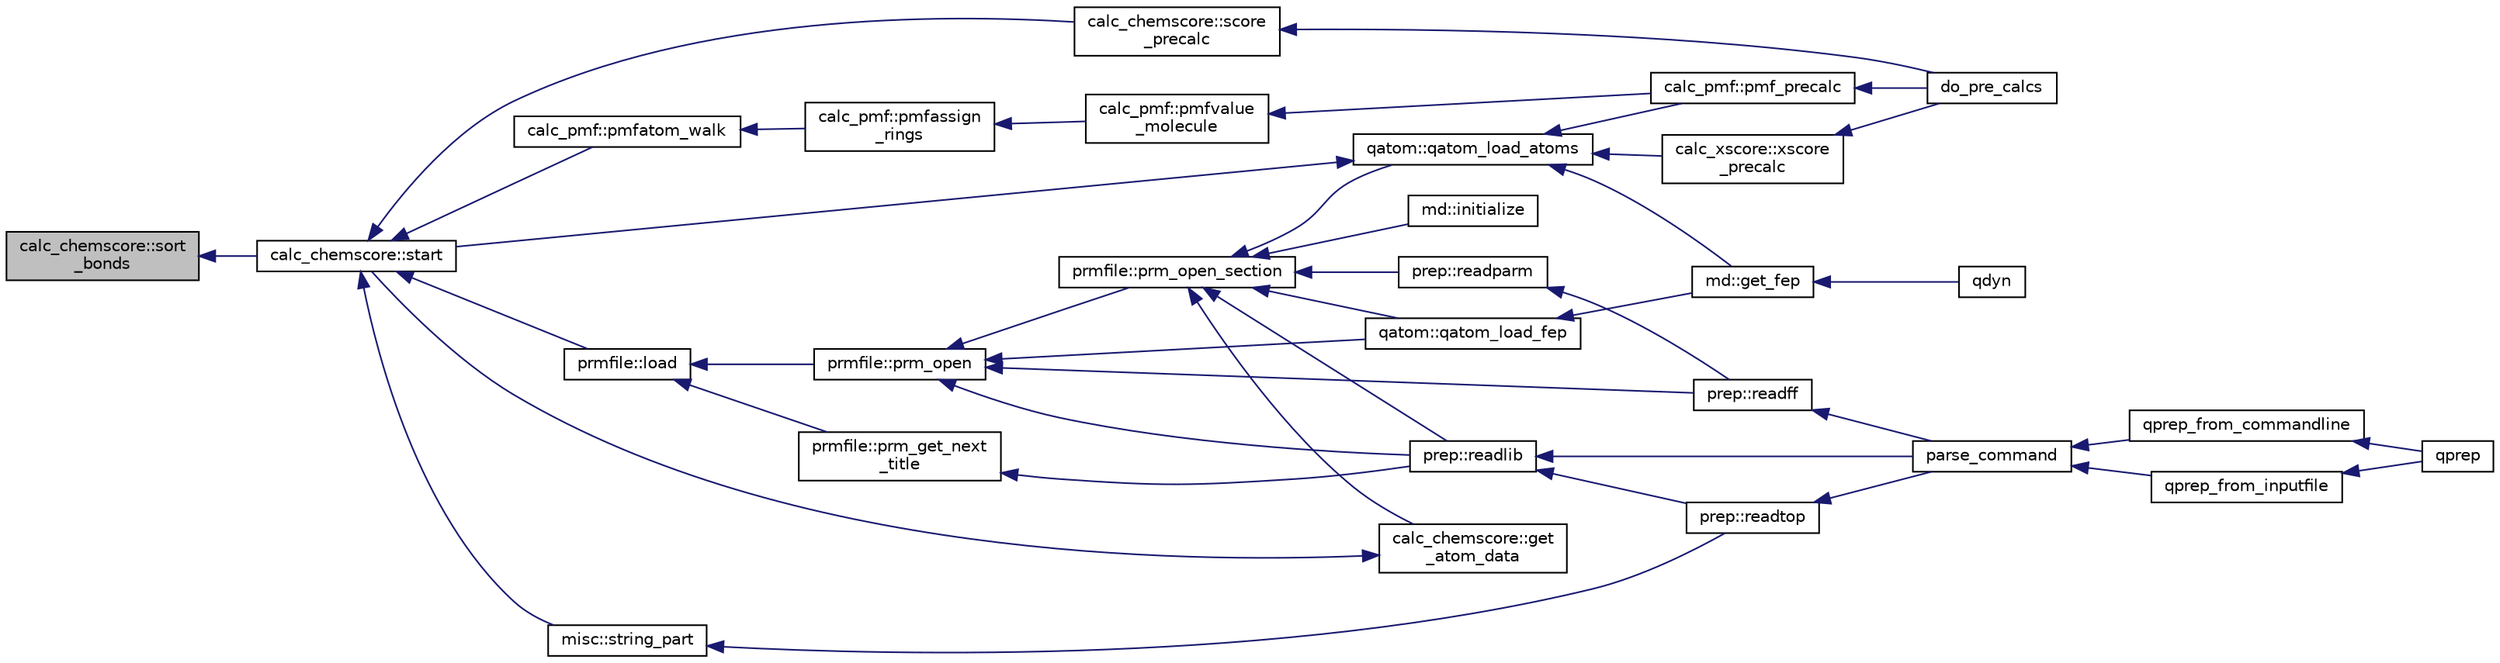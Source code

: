 digraph "calc_chemscore::sort_bonds"
{
  edge [fontname="Helvetica",fontsize="10",labelfontname="Helvetica",labelfontsize="10"];
  node [fontname="Helvetica",fontsize="10",shape=record];
  rankdir="LR";
  Node1 [label="calc_chemscore::sort\l_bonds",height=0.2,width=0.4,color="black", fillcolor="grey75", style="filled" fontcolor="black"];
  Node1 -> Node2 [dir="back",color="midnightblue",fontsize="10",style="solid"];
  Node2 [label="calc_chemscore::start",height=0.2,width=0.4,color="black", fillcolor="white", style="filled",URL="$classcalc__chemscore.html#af43d8e5ae35fc5fd588eae032d48cb51"];
  Node2 -> Node3 [dir="back",color="midnightblue",fontsize="10",style="solid"];
  Node3 [label="calc_chemscore::score\l_precalc",height=0.2,width=0.4,color="black", fillcolor="white", style="filled",URL="$classcalc__chemscore.html#a1dbdeb7c4eb3b9068a041f3b08224417"];
  Node3 -> Node4 [dir="back",color="midnightblue",fontsize="10",style="solid"];
  Node4 [label="do_pre_calcs",height=0.2,width=0.4,color="black", fillcolor="white", style="filled",URL="$qcalc_8f90.html#a6de35d783d8e2c1ffead6a9dbf61ebb6"];
  Node2 -> Node5 [dir="back",color="midnightblue",fontsize="10",style="solid"];
  Node5 [label="calc_pmf::pmfatom_walk",height=0.2,width=0.4,color="black", fillcolor="white", style="filled",URL="$classcalc__pmf.html#a589d5b6b9d660657938509169a92ac1c"];
  Node5 -> Node6 [dir="back",color="midnightblue",fontsize="10",style="solid"];
  Node6 [label="calc_pmf::pmfassign\l_rings",height=0.2,width=0.4,color="black", fillcolor="white", style="filled",URL="$classcalc__pmf.html#a75f05266f8b9955425ea1f6b730cf820"];
  Node6 -> Node7 [dir="back",color="midnightblue",fontsize="10",style="solid"];
  Node7 [label="calc_pmf::pmfvalue\l_molecule",height=0.2,width=0.4,color="black", fillcolor="white", style="filled",URL="$classcalc__pmf.html#ac556c87ce39732c2e96def3d32dd211f"];
  Node7 -> Node8 [dir="back",color="midnightblue",fontsize="10",style="solid"];
  Node8 [label="calc_pmf::pmf_precalc",height=0.2,width=0.4,color="black", fillcolor="white", style="filled",URL="$classcalc__pmf.html#a15f551fc2681bc20e67c32c26f0e6213"];
  Node8 -> Node4 [dir="back",color="midnightblue",fontsize="10",style="solid"];
  Node2 -> Node9 [dir="back",color="midnightblue",fontsize="10",style="solid"];
  Node9 [label="misc::string_part",height=0.2,width=0.4,color="black", fillcolor="white", style="filled",URL="$classmisc.html#abe9cbcff4722ab41cde9244e8feeb31f"];
  Node9 -> Node10 [dir="back",color="midnightblue",fontsize="10",style="solid"];
  Node10 [label="prep::readtop",height=0.2,width=0.4,color="black", fillcolor="white", style="filled",URL="$classprep.html#a59d775f3eb60a2041f8a27c882d3bc70"];
  Node10 -> Node11 [dir="back",color="midnightblue",fontsize="10",style="solid"];
  Node11 [label="parse_command",height=0.2,width=0.4,color="black", fillcolor="white", style="filled",URL="$qprep_8f90.html#add7d58759b8d0826b87051647135e024"];
  Node11 -> Node12 [dir="back",color="midnightblue",fontsize="10",style="solid"];
  Node12 [label="qprep_from_commandline",height=0.2,width=0.4,color="black", fillcolor="white", style="filled",URL="$qprep_8f90.html#a509741b66578d6d76b269d0f98128910"];
  Node12 -> Node13 [dir="back",color="midnightblue",fontsize="10",style="solid"];
  Node13 [label="qprep",height=0.2,width=0.4,color="black", fillcolor="white", style="filled",URL="$qprep_8f90.html#a252292cf2c64796a48ab29aae4920d15"];
  Node11 -> Node14 [dir="back",color="midnightblue",fontsize="10",style="solid"];
  Node14 [label="qprep_from_inputfile",height=0.2,width=0.4,color="black", fillcolor="white", style="filled",URL="$qprep_8f90.html#aae7f6285ebd5705125725dcda622efd5"];
  Node14 -> Node13 [dir="back",color="midnightblue",fontsize="10",style="solid"];
  Node2 -> Node15 [dir="back",color="midnightblue",fontsize="10",style="solid"];
  Node15 [label="prmfile::load",height=0.2,width=0.4,color="black", fillcolor="white", style="filled",URL="$classprmfile.html#acce15d60959fb0d53e604d35518b4f1f"];
  Node15 -> Node16 [dir="back",color="midnightblue",fontsize="10",style="solid"];
  Node16 [label="prmfile::prm_get_next\l_title",height=0.2,width=0.4,color="black", fillcolor="white", style="filled",URL="$classprmfile.html#a3fcf260c284cd4ec7be00bb24b37b8a2"];
  Node16 -> Node17 [dir="back",color="midnightblue",fontsize="10",style="solid"];
  Node17 [label="prep::readlib",height=0.2,width=0.4,color="black", fillcolor="white", style="filled",URL="$classprep.html#a5416ced67e818030602fa86ed687ac6b"];
  Node17 -> Node10 [dir="back",color="midnightblue",fontsize="10",style="solid"];
  Node17 -> Node11 [dir="back",color="midnightblue",fontsize="10",style="solid"];
  Node15 -> Node18 [dir="back",color="midnightblue",fontsize="10",style="solid"];
  Node18 [label="prmfile::prm_open",height=0.2,width=0.4,color="black", fillcolor="white", style="filled",URL="$classprmfile.html#a6b78c5340e15c981cec460e03a76b440"];
  Node18 -> Node17 [dir="back",color="midnightblue",fontsize="10",style="solid"];
  Node18 -> Node19 [dir="back",color="midnightblue",fontsize="10",style="solid"];
  Node19 [label="prep::readff",height=0.2,width=0.4,color="black", fillcolor="white", style="filled",URL="$classprep.html#a266a5e1af478996cb0484355015fbd31"];
  Node19 -> Node11 [dir="back",color="midnightblue",fontsize="10",style="solid"];
  Node18 -> Node20 [dir="back",color="midnightblue",fontsize="10",style="solid"];
  Node20 [label="prmfile::prm_open_section",height=0.2,width=0.4,color="black", fillcolor="white", style="filled",URL="$classprmfile.html#a1507dcebf8d6f53a6493b1e63d9c9387"];
  Node20 -> Node21 [dir="back",color="midnightblue",fontsize="10",style="solid"];
  Node21 [label="calc_chemscore::get\l_atom_data",height=0.2,width=0.4,color="black", fillcolor="white", style="filled",URL="$classcalc__chemscore.html#a4f53ad3d13e7c23d47c94a6a882e6bd8"];
  Node21 -> Node2 [dir="back",color="midnightblue",fontsize="10",style="solid"];
  Node20 -> Node22 [dir="back",color="midnightblue",fontsize="10",style="solid"];
  Node22 [label="md::initialize",height=0.2,width=0.4,color="black", fillcolor="white", style="filled",URL="$classmd.html#acecdfbb85340e13040d34a2544d7c4c5"];
  Node20 -> Node17 [dir="back",color="midnightblue",fontsize="10",style="solid"];
  Node20 -> Node23 [dir="back",color="midnightblue",fontsize="10",style="solid"];
  Node23 [label="prep::readparm",height=0.2,width=0.4,color="black", fillcolor="white", style="filled",URL="$classprep.html#a95a57c9975f303d860e25611bb7a14ad"];
  Node23 -> Node19 [dir="back",color="midnightblue",fontsize="10",style="solid"];
  Node20 -> Node24 [dir="back",color="midnightblue",fontsize="10",style="solid"];
  Node24 [label="qatom::qatom_load_atoms",height=0.2,width=0.4,color="black", fillcolor="white", style="filled",URL="$classqatom.html#a00e760eda3603bb0bd51f6f84a4e5c9b"];
  Node24 -> Node2 [dir="back",color="midnightblue",fontsize="10",style="solid"];
  Node24 -> Node8 [dir="back",color="midnightblue",fontsize="10",style="solid"];
  Node24 -> Node25 [dir="back",color="midnightblue",fontsize="10",style="solid"];
  Node25 [label="calc_xscore::xscore\l_precalc",height=0.2,width=0.4,color="black", fillcolor="white", style="filled",URL="$classcalc__xscore.html#a1dd20b02356cb3c99283799d1030d1ba"];
  Node25 -> Node4 [dir="back",color="midnightblue",fontsize="10",style="solid"];
  Node24 -> Node26 [dir="back",color="midnightblue",fontsize="10",style="solid"];
  Node26 [label="md::get_fep",height=0.2,width=0.4,color="black", fillcolor="white", style="filled",URL="$classmd.html#a07ecde439edb4c485493261c2f3b3b7b"];
  Node26 -> Node27 [dir="back",color="midnightblue",fontsize="10",style="solid"];
  Node27 [label="qdyn",height=0.2,width=0.4,color="black", fillcolor="white", style="filled",URL="$qdyn_8f90.html#a93aa3f5a63d37164f411c008fce7e62c"];
  Node20 -> Node28 [dir="back",color="midnightblue",fontsize="10",style="solid"];
  Node28 [label="qatom::qatom_load_fep",height=0.2,width=0.4,color="black", fillcolor="white", style="filled",URL="$classqatom.html#abbf41d36e873b10c022ff757a1271b0e"];
  Node28 -> Node26 [dir="back",color="midnightblue",fontsize="10",style="solid"];
  Node18 -> Node28 [dir="back",color="midnightblue",fontsize="10",style="solid"];
}

